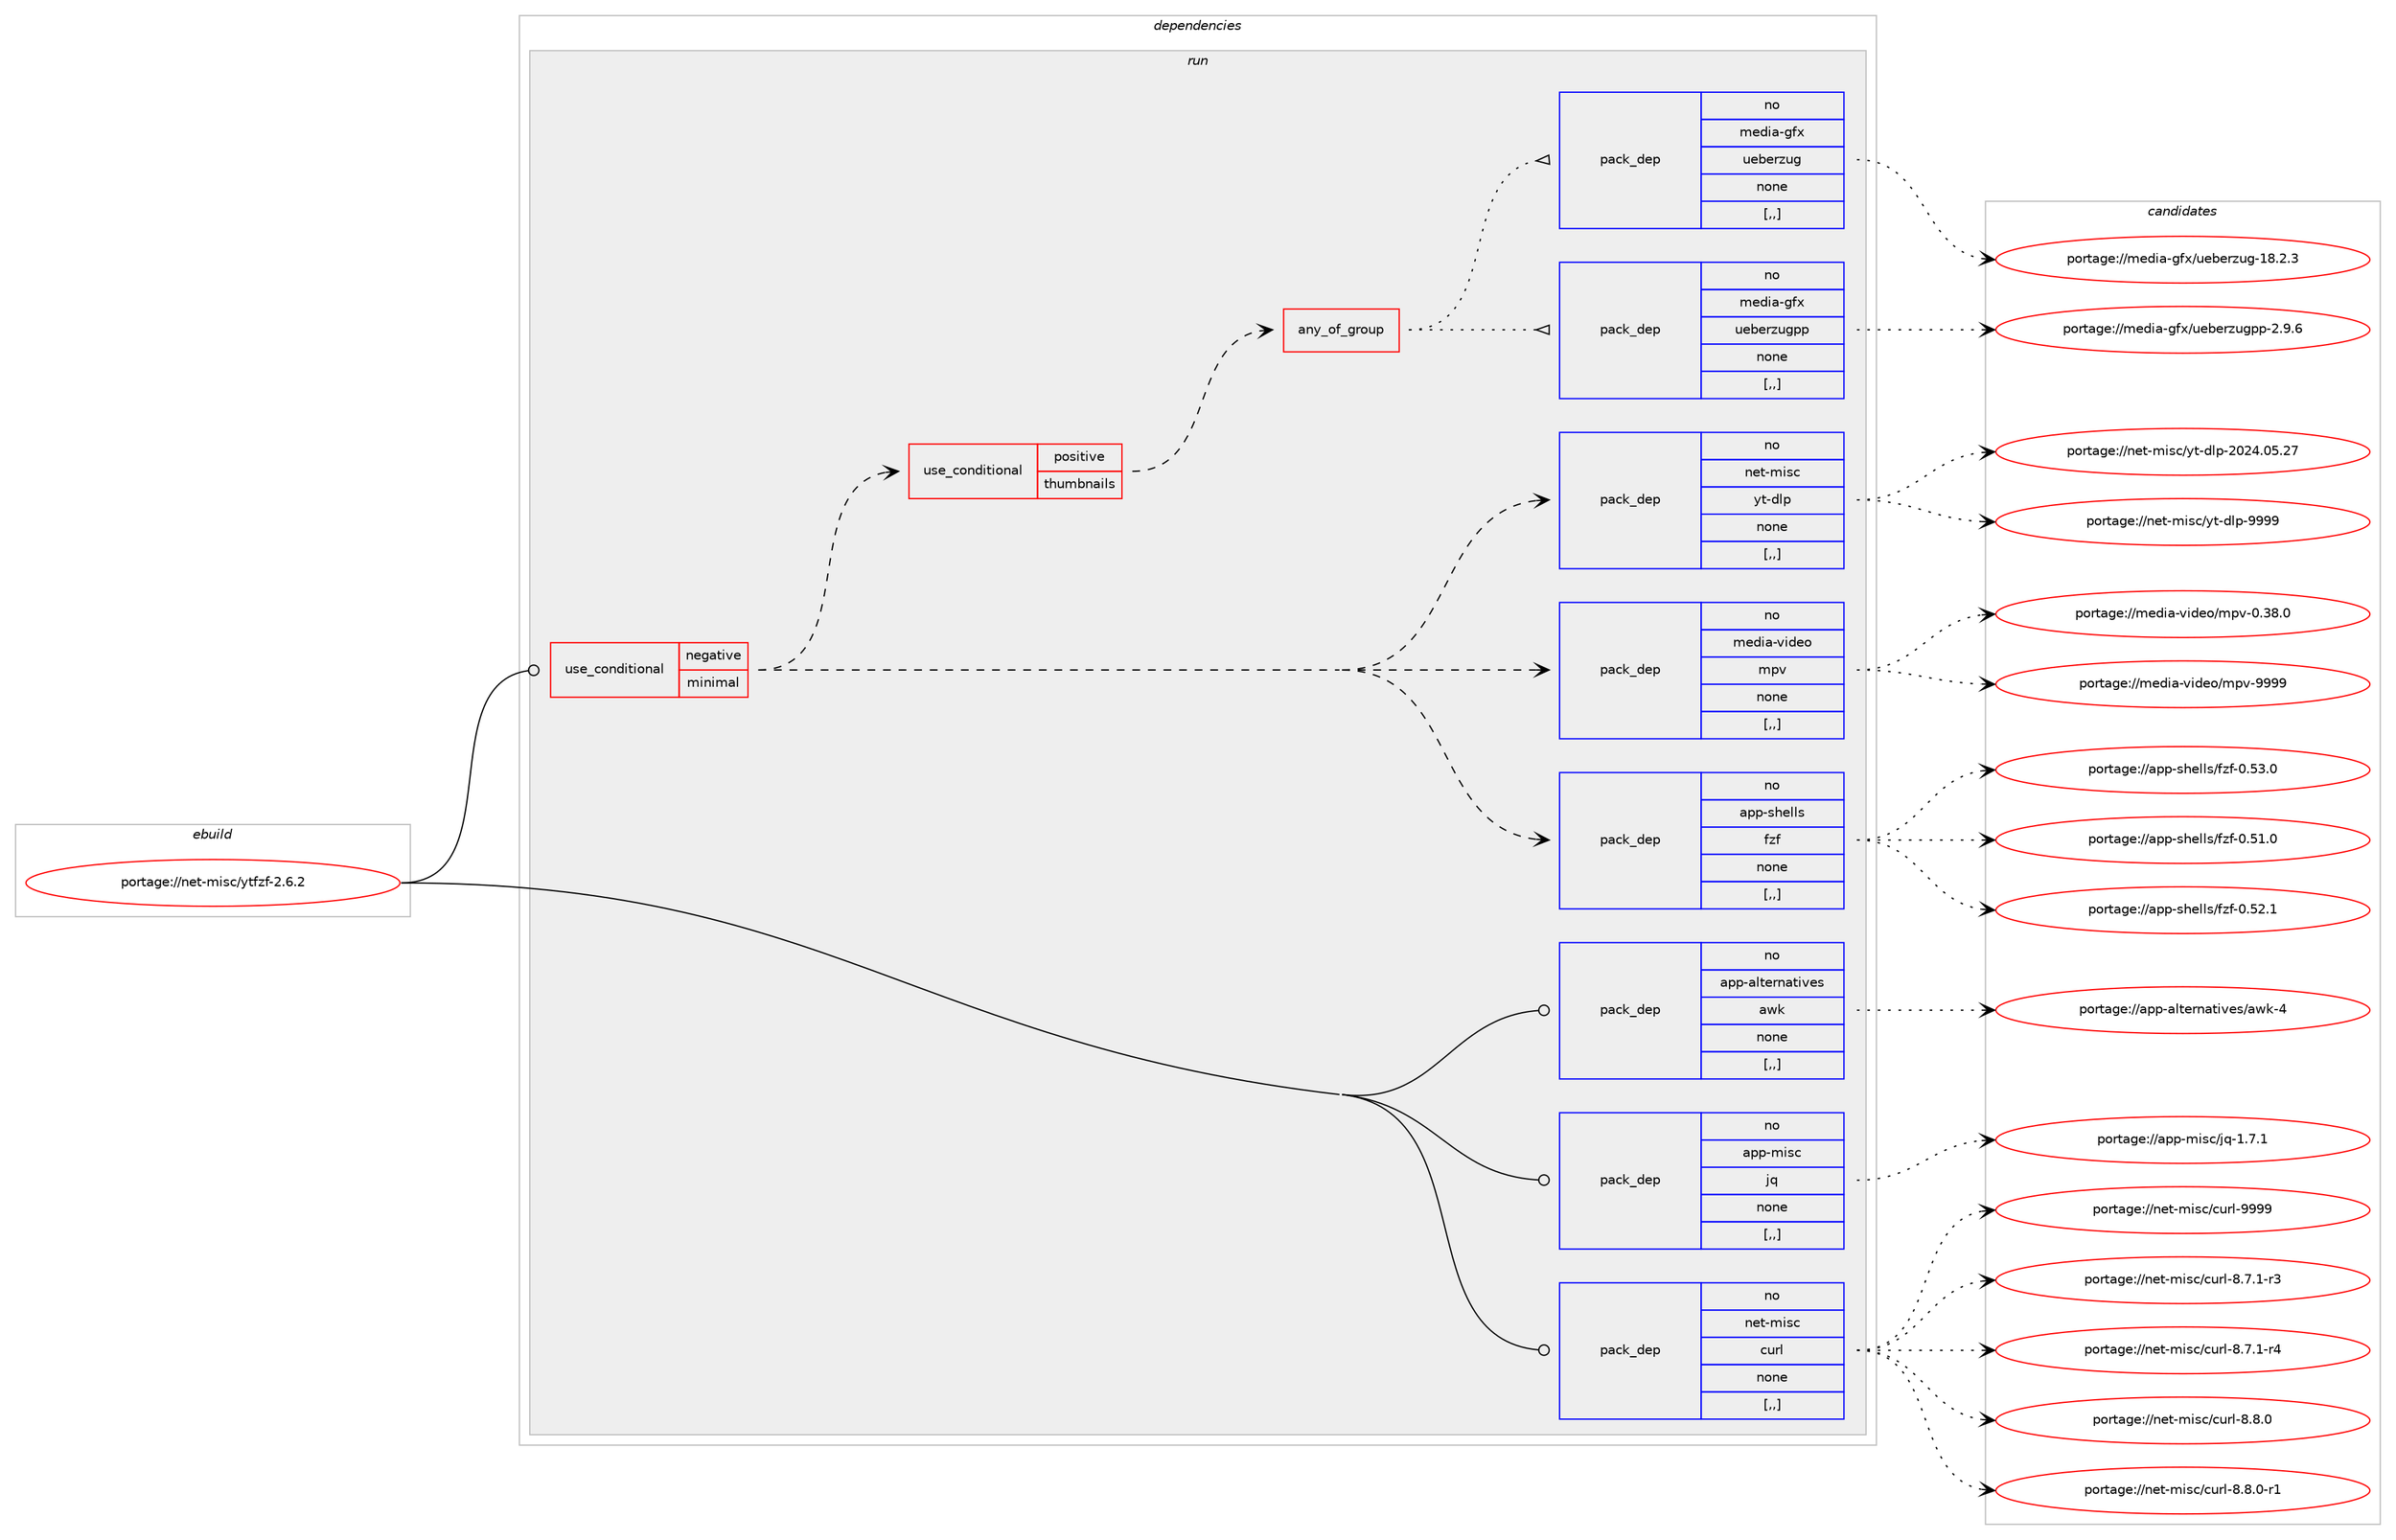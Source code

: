 digraph prolog {

# *************
# Graph options
# *************

newrank=true;
concentrate=true;
compound=true;
graph [rankdir=LR,fontname=Helvetica,fontsize=10,ranksep=1.5];#, ranksep=2.5, nodesep=0.2];
edge  [arrowhead=vee];
node  [fontname=Helvetica,fontsize=10];

# **********
# The ebuild
# **********

subgraph cluster_leftcol {
color=gray;
rank=same;
label=<<i>ebuild</i>>;
id [label="portage://net-misc/ytfzf-2.6.2", color=red, width=4, href="../net-misc/ytfzf-2.6.2.svg"];
}

# ****************
# The dependencies
# ****************

subgraph cluster_midcol {
color=gray;
label=<<i>dependencies</i>>;
subgraph cluster_compile {
fillcolor="#eeeeee";
style=filled;
label=<<i>compile</i>>;
}
subgraph cluster_compileandrun {
fillcolor="#eeeeee";
style=filled;
label=<<i>compile and run</i>>;
}
subgraph cluster_run {
fillcolor="#eeeeee";
style=filled;
label=<<i>run</i>>;
subgraph cond97164 {
dependency369232 [label=<<TABLE BORDER="0" CELLBORDER="1" CELLSPACING="0" CELLPADDING="4"><TR><TD ROWSPAN="3" CELLPADDING="10">use_conditional</TD></TR><TR><TD>negative</TD></TR><TR><TD>minimal</TD></TR></TABLE>>, shape=none, color=red];
subgraph pack269395 {
dependency369233 [label=<<TABLE BORDER="0" CELLBORDER="1" CELLSPACING="0" CELLPADDING="4" WIDTH="220"><TR><TD ROWSPAN="6" CELLPADDING="30">pack_dep</TD></TR><TR><TD WIDTH="110">no</TD></TR><TR><TD>app-shells</TD></TR><TR><TD>fzf</TD></TR><TR><TD>none</TD></TR><TR><TD>[,,]</TD></TR></TABLE>>, shape=none, color=blue];
}
dependency369232:e -> dependency369233:w [weight=20,style="dashed",arrowhead="vee"];
subgraph pack269396 {
dependency369234 [label=<<TABLE BORDER="0" CELLBORDER="1" CELLSPACING="0" CELLPADDING="4" WIDTH="220"><TR><TD ROWSPAN="6" CELLPADDING="30">pack_dep</TD></TR><TR><TD WIDTH="110">no</TD></TR><TR><TD>media-video</TD></TR><TR><TD>mpv</TD></TR><TR><TD>none</TD></TR><TR><TD>[,,]</TD></TR></TABLE>>, shape=none, color=blue];
}
dependency369232:e -> dependency369234:w [weight=20,style="dashed",arrowhead="vee"];
subgraph pack269397 {
dependency369235 [label=<<TABLE BORDER="0" CELLBORDER="1" CELLSPACING="0" CELLPADDING="4" WIDTH="220"><TR><TD ROWSPAN="6" CELLPADDING="30">pack_dep</TD></TR><TR><TD WIDTH="110">no</TD></TR><TR><TD>net-misc</TD></TR><TR><TD>yt-dlp</TD></TR><TR><TD>none</TD></TR><TR><TD>[,,]</TD></TR></TABLE>>, shape=none, color=blue];
}
dependency369232:e -> dependency369235:w [weight=20,style="dashed",arrowhead="vee"];
subgraph cond97165 {
dependency369236 [label=<<TABLE BORDER="0" CELLBORDER="1" CELLSPACING="0" CELLPADDING="4"><TR><TD ROWSPAN="3" CELLPADDING="10">use_conditional</TD></TR><TR><TD>positive</TD></TR><TR><TD>thumbnails</TD></TR></TABLE>>, shape=none, color=red];
subgraph any2492 {
dependency369237 [label=<<TABLE BORDER="0" CELLBORDER="1" CELLSPACING="0" CELLPADDING="4"><TR><TD CELLPADDING="10">any_of_group</TD></TR></TABLE>>, shape=none, color=red];subgraph pack269398 {
dependency369238 [label=<<TABLE BORDER="0" CELLBORDER="1" CELLSPACING="0" CELLPADDING="4" WIDTH="220"><TR><TD ROWSPAN="6" CELLPADDING="30">pack_dep</TD></TR><TR><TD WIDTH="110">no</TD></TR><TR><TD>media-gfx</TD></TR><TR><TD>ueberzugpp</TD></TR><TR><TD>none</TD></TR><TR><TD>[,,]</TD></TR></TABLE>>, shape=none, color=blue];
}
dependency369237:e -> dependency369238:w [weight=20,style="dotted",arrowhead="oinv"];
subgraph pack269399 {
dependency369239 [label=<<TABLE BORDER="0" CELLBORDER="1" CELLSPACING="0" CELLPADDING="4" WIDTH="220"><TR><TD ROWSPAN="6" CELLPADDING="30">pack_dep</TD></TR><TR><TD WIDTH="110">no</TD></TR><TR><TD>media-gfx</TD></TR><TR><TD>ueberzug</TD></TR><TR><TD>none</TD></TR><TR><TD>[,,]</TD></TR></TABLE>>, shape=none, color=blue];
}
dependency369237:e -> dependency369239:w [weight=20,style="dotted",arrowhead="oinv"];
}
dependency369236:e -> dependency369237:w [weight=20,style="dashed",arrowhead="vee"];
}
dependency369232:e -> dependency369236:w [weight=20,style="dashed",arrowhead="vee"];
}
id:e -> dependency369232:w [weight=20,style="solid",arrowhead="odot"];
subgraph pack269400 {
dependency369240 [label=<<TABLE BORDER="0" CELLBORDER="1" CELLSPACING="0" CELLPADDING="4" WIDTH="220"><TR><TD ROWSPAN="6" CELLPADDING="30">pack_dep</TD></TR><TR><TD WIDTH="110">no</TD></TR><TR><TD>app-alternatives</TD></TR><TR><TD>awk</TD></TR><TR><TD>none</TD></TR><TR><TD>[,,]</TD></TR></TABLE>>, shape=none, color=blue];
}
id:e -> dependency369240:w [weight=20,style="solid",arrowhead="odot"];
subgraph pack269401 {
dependency369241 [label=<<TABLE BORDER="0" CELLBORDER="1" CELLSPACING="0" CELLPADDING="4" WIDTH="220"><TR><TD ROWSPAN="6" CELLPADDING="30">pack_dep</TD></TR><TR><TD WIDTH="110">no</TD></TR><TR><TD>app-misc</TD></TR><TR><TD>jq</TD></TR><TR><TD>none</TD></TR><TR><TD>[,,]</TD></TR></TABLE>>, shape=none, color=blue];
}
id:e -> dependency369241:w [weight=20,style="solid",arrowhead="odot"];
subgraph pack269402 {
dependency369242 [label=<<TABLE BORDER="0" CELLBORDER="1" CELLSPACING="0" CELLPADDING="4" WIDTH="220"><TR><TD ROWSPAN="6" CELLPADDING="30">pack_dep</TD></TR><TR><TD WIDTH="110">no</TD></TR><TR><TD>net-misc</TD></TR><TR><TD>curl</TD></TR><TR><TD>none</TD></TR><TR><TD>[,,]</TD></TR></TABLE>>, shape=none, color=blue];
}
id:e -> dependency369242:w [weight=20,style="solid",arrowhead="odot"];
}
}

# **************
# The candidates
# **************

subgraph cluster_choices {
rank=same;
color=gray;
label=<<i>candidates</i>>;

subgraph choice269395 {
color=black;
nodesep=1;
choice97112112451151041011081081154710212210245484653494648 [label="portage://app-shells/fzf-0.51.0", color=red, width=4,href="../app-shells/fzf-0.51.0.svg"];
choice97112112451151041011081081154710212210245484653504649 [label="portage://app-shells/fzf-0.52.1", color=red, width=4,href="../app-shells/fzf-0.52.1.svg"];
choice97112112451151041011081081154710212210245484653514648 [label="portage://app-shells/fzf-0.53.0", color=red, width=4,href="../app-shells/fzf-0.53.0.svg"];
dependency369233:e -> choice97112112451151041011081081154710212210245484653494648:w [style=dotted,weight="100"];
dependency369233:e -> choice97112112451151041011081081154710212210245484653504649:w [style=dotted,weight="100"];
dependency369233:e -> choice97112112451151041011081081154710212210245484653514648:w [style=dotted,weight="100"];
}
subgraph choice269396 {
color=black;
nodesep=1;
choice10910110010597451181051001011114710911211845484651564648 [label="portage://media-video/mpv-0.38.0", color=red, width=4,href="../media-video/mpv-0.38.0.svg"];
choice1091011001059745118105100101111471091121184557575757 [label="portage://media-video/mpv-9999", color=red, width=4,href="../media-video/mpv-9999.svg"];
dependency369234:e -> choice10910110010597451181051001011114710911211845484651564648:w [style=dotted,weight="100"];
dependency369234:e -> choice1091011001059745118105100101111471091121184557575757:w [style=dotted,weight="100"];
}
subgraph choice269397 {
color=black;
nodesep=1;
choice110101116451091051159947121116451001081124550485052464853465055 [label="portage://net-misc/yt-dlp-2024.05.27", color=red, width=4,href="../net-misc/yt-dlp-2024.05.27.svg"];
choice110101116451091051159947121116451001081124557575757 [label="portage://net-misc/yt-dlp-9999", color=red, width=4,href="../net-misc/yt-dlp-9999.svg"];
dependency369235:e -> choice110101116451091051159947121116451001081124550485052464853465055:w [style=dotted,weight="100"];
dependency369235:e -> choice110101116451091051159947121116451001081124557575757:w [style=dotted,weight="100"];
}
subgraph choice269398 {
color=black;
nodesep=1;
choice10910110010597451031021204711710198101114122117103112112455046574654 [label="portage://media-gfx/ueberzugpp-2.9.6", color=red, width=4,href="../media-gfx/ueberzugpp-2.9.6.svg"];
dependency369238:e -> choice10910110010597451031021204711710198101114122117103112112455046574654:w [style=dotted,weight="100"];
}
subgraph choice269399 {
color=black;
nodesep=1;
choice1091011001059745103102120471171019810111412211710345495646504651 [label="portage://media-gfx/ueberzug-18.2.3", color=red, width=4,href="../media-gfx/ueberzug-18.2.3.svg"];
dependency369239:e -> choice1091011001059745103102120471171019810111412211710345495646504651:w [style=dotted,weight="100"];
}
subgraph choice269400 {
color=black;
nodesep=1;
choice9711211245971081161011141109711610511810111547971191074552 [label="portage://app-alternatives/awk-4", color=red, width=4,href="../app-alternatives/awk-4.svg"];
dependency369240:e -> choice9711211245971081161011141109711610511810111547971191074552:w [style=dotted,weight="100"];
}
subgraph choice269401 {
color=black;
nodesep=1;
choice97112112451091051159947106113454946554649 [label="portage://app-misc/jq-1.7.1", color=red, width=4,href="../app-misc/jq-1.7.1.svg"];
dependency369241:e -> choice97112112451091051159947106113454946554649:w [style=dotted,weight="100"];
}
subgraph choice269402 {
color=black;
nodesep=1;
choice110101116451091051159947991171141084556465546494511451 [label="portage://net-misc/curl-8.7.1-r3", color=red, width=4,href="../net-misc/curl-8.7.1-r3.svg"];
choice110101116451091051159947991171141084556465546494511452 [label="portage://net-misc/curl-8.7.1-r4", color=red, width=4,href="../net-misc/curl-8.7.1-r4.svg"];
choice11010111645109105115994799117114108455646564648 [label="portage://net-misc/curl-8.8.0", color=red, width=4,href="../net-misc/curl-8.8.0.svg"];
choice110101116451091051159947991171141084556465646484511449 [label="portage://net-misc/curl-8.8.0-r1", color=red, width=4,href="../net-misc/curl-8.8.0-r1.svg"];
choice110101116451091051159947991171141084557575757 [label="portage://net-misc/curl-9999", color=red, width=4,href="../net-misc/curl-9999.svg"];
dependency369242:e -> choice110101116451091051159947991171141084556465546494511451:w [style=dotted,weight="100"];
dependency369242:e -> choice110101116451091051159947991171141084556465546494511452:w [style=dotted,weight="100"];
dependency369242:e -> choice11010111645109105115994799117114108455646564648:w [style=dotted,weight="100"];
dependency369242:e -> choice110101116451091051159947991171141084556465646484511449:w [style=dotted,weight="100"];
dependency369242:e -> choice110101116451091051159947991171141084557575757:w [style=dotted,weight="100"];
}
}

}
